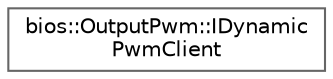 digraph "Graphical Class Hierarchy"
{
 // LATEX_PDF_SIZE
  bgcolor="transparent";
  edge [fontname=Helvetica,fontsize=10,labelfontname=Helvetica,labelfontsize=10];
  node [fontname=Helvetica,fontsize=10,shape=box,height=0.2,width=0.4];
  rankdir="LR";
  Node0 [id="Node000000",label="bios::OutputPwm::IDynamic\lPwmClient",height=0.2,width=0.4,color="grey40", fillcolor="white", style="filled",URL="$d1/d8b/classbios_1_1OutputPwm_1_1IDynamicPwmClient.html",tooltip=" "];
}
